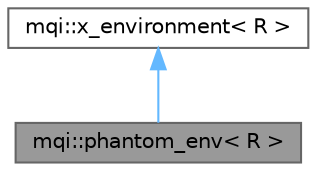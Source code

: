 digraph "mqi::phantom_env&lt; R &gt;"
{
 // LATEX_PDF_SIZE
  bgcolor="transparent";
  edge [fontname=Helvetica,fontsize=10,labelfontname=Helvetica,labelfontsize=10];
  node [fontname=Helvetica,fontsize=10,shape=box,height=0.2,width=0.4];
  Node1 [id="Node000001",label="mqi::phantom_env\< R \>",height=0.2,width=0.4,color="gray40", fillcolor="grey60", style="filled", fontcolor="black",tooltip="Manages a simulation environment with a water phantom."];
  Node2 -> Node1 [id="edge1_Node000001_Node000002",dir="back",color="steelblue1",style="solid",tooltip=" "];
  Node2 [id="Node000002",label="mqi::x_environment\< R \>",height=0.2,width=0.4,color="gray40", fillcolor="white", style="filled",URL="$classmqi_1_1x__environment.html",tooltip="A virtual base class for creating Monte Carlo simulation environments."];
}
